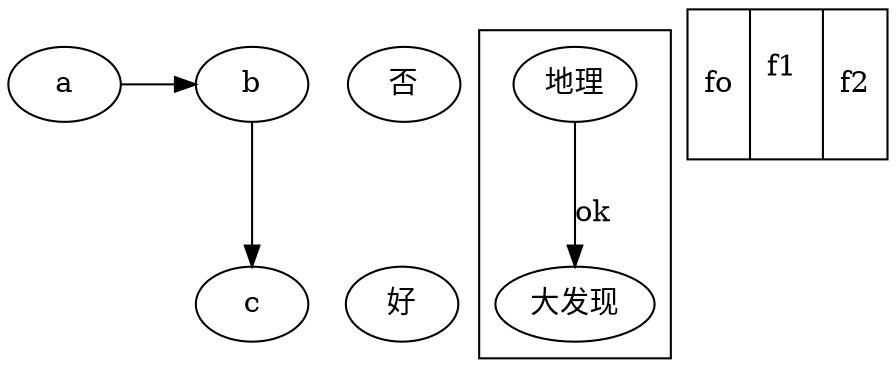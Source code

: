digraph test {
    a -> b
    b -> c
    好
    否
    { rank=min; a, b };
    { rank=same; a, 否}
    { rank=max; c, 好}
    
    subgraph cluster_sub {
        tabel="这是一个 sub";
        e [label="地理"]
        d [label="大发现"]    
        e -> d[label="ok"];
    }
    node [shape = record, height=1]
    s [label = "<f0> fo | <f0> f1 \n\n | <f2> f2 "];
    
}